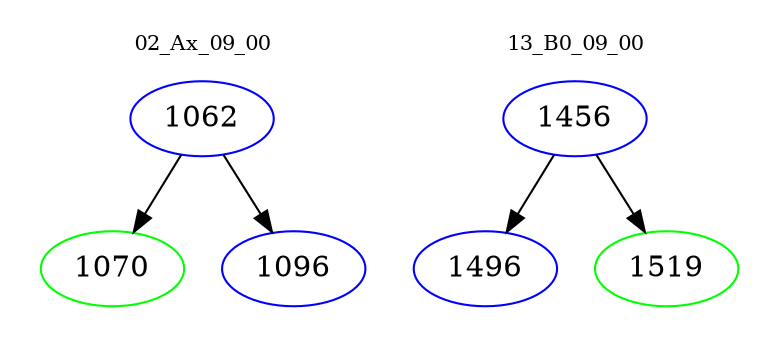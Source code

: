 digraph{
subgraph cluster_0 {
color = white
label = "02_Ax_09_00";
fontsize=10;
T0_1062 [label="1062", color="blue"]
T0_1062 -> T0_1070 [color="black"]
T0_1070 [label="1070", color="green"]
T0_1062 -> T0_1096 [color="black"]
T0_1096 [label="1096", color="blue"]
}
subgraph cluster_1 {
color = white
label = "13_B0_09_00";
fontsize=10;
T1_1456 [label="1456", color="blue"]
T1_1456 -> T1_1496 [color="black"]
T1_1496 [label="1496", color="blue"]
T1_1456 -> T1_1519 [color="black"]
T1_1519 [label="1519", color="green"]
}
}
